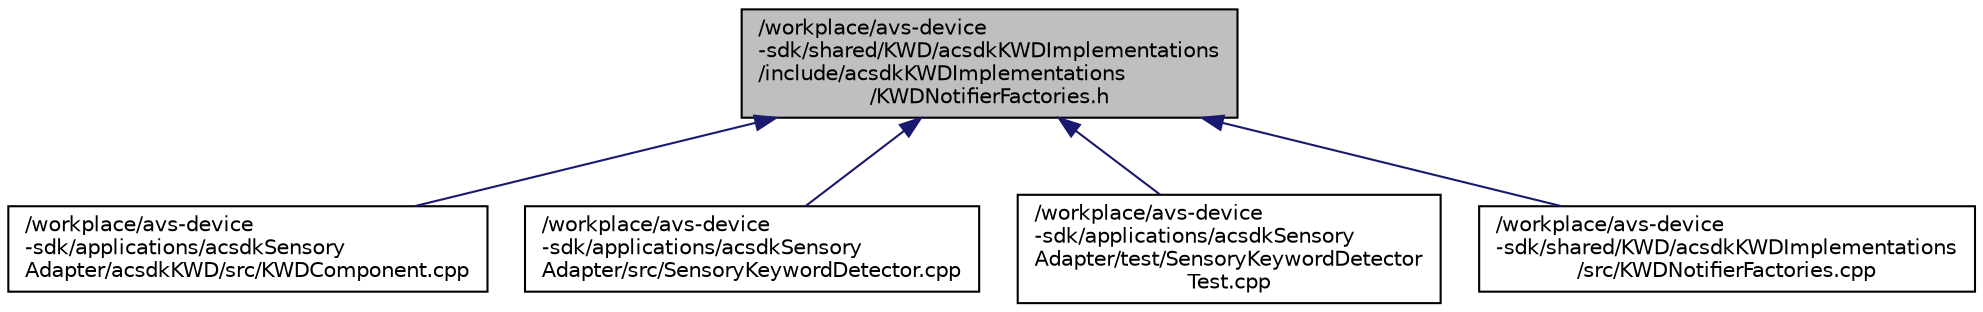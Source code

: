 digraph "/workplace/avs-device-sdk/shared/KWD/acsdkKWDImplementations/include/acsdkKWDImplementations/KWDNotifierFactories.h"
{
  edge [fontname="Helvetica",fontsize="10",labelfontname="Helvetica",labelfontsize="10"];
  node [fontname="Helvetica",fontsize="10",shape=record];
  Node36 [label="/workplace/avs-device\l-sdk/shared/KWD/acsdkKWDImplementations\l/include/acsdkKWDImplementations\l/KWDNotifierFactories.h",height=0.2,width=0.4,color="black", fillcolor="grey75", style="filled", fontcolor="black"];
  Node36 -> Node37 [dir="back",color="midnightblue",fontsize="10",style="solid",fontname="Helvetica"];
  Node37 [label="/workplace/avs-device\l-sdk/applications/acsdkSensory\lAdapter/acsdkKWD/src/KWDComponent.cpp",height=0.2,width=0.4,color="black", fillcolor="white", style="filled",URL="$applications_2acsdk_sensory_adapter_2acsdk_k_w_d_2src_2_k_w_d_component_8cpp.html"];
  Node36 -> Node38 [dir="back",color="midnightblue",fontsize="10",style="solid",fontname="Helvetica"];
  Node38 [label="/workplace/avs-device\l-sdk/applications/acsdkSensory\lAdapter/src/SensoryKeywordDetector.cpp",height=0.2,width=0.4,color="black", fillcolor="white", style="filled",URL="$_sensory_keyword_detector_8cpp.html"];
  Node36 -> Node39 [dir="back",color="midnightblue",fontsize="10",style="solid",fontname="Helvetica"];
  Node39 [label="/workplace/avs-device\l-sdk/applications/acsdkSensory\lAdapter/test/SensoryKeywordDetector\lTest.cpp",height=0.2,width=0.4,color="black", fillcolor="white", style="filled",URL="$_sensory_keyword_detector_test_8cpp.html"];
  Node36 -> Node40 [dir="back",color="midnightblue",fontsize="10",style="solid",fontname="Helvetica"];
  Node40 [label="/workplace/avs-device\l-sdk/shared/KWD/acsdkKWDImplementations\l/src/KWDNotifierFactories.cpp",height=0.2,width=0.4,color="black", fillcolor="white", style="filled",URL="$_k_w_d_notifier_factories_8cpp.html"];
}
